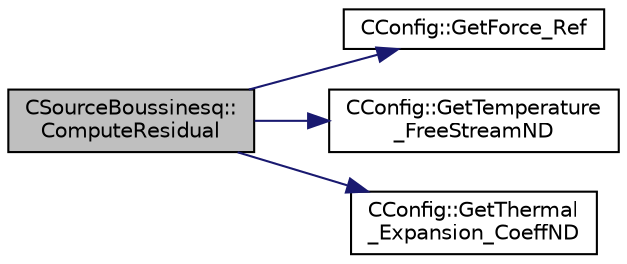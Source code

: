 digraph "CSourceBoussinesq::ComputeResidual"
{
 // LATEX_PDF_SIZE
  edge [fontname="Helvetica",fontsize="10",labelfontname="Helvetica",labelfontsize="10"];
  node [fontname="Helvetica",fontsize="10",shape=record];
  rankdir="LR";
  Node1 [label="CSourceBoussinesq::\lComputeResidual",height=0.2,width=0.4,color="black", fillcolor="grey75", style="filled", fontcolor="black",tooltip="Source term integration for the Boussinesq approximation."];
  Node1 -> Node2 [color="midnightblue",fontsize="10",style="solid",fontname="Helvetica"];
  Node2 [label="CConfig::GetForce_Ref",height=0.2,width=0.4,color="black", fillcolor="white", style="filled",URL="$classCConfig.html#a91b9b425585093c09d9cb40fed1df72f",tooltip="Get the value of the reference force for non-dimensionalization."];
  Node1 -> Node3 [color="midnightblue",fontsize="10",style="solid",fontname="Helvetica"];
  Node3 [label="CConfig::GetTemperature\l_FreeStreamND",height=0.2,width=0.4,color="black", fillcolor="white", style="filled",URL="$classCConfig.html#afa49e1ce7793a31cc572d957caffaef9",tooltip="Get the value of the non-dimensionalized freestream temperature."];
  Node1 -> Node4 [color="midnightblue",fontsize="10",style="solid",fontname="Helvetica"];
  Node4 [label="CConfig::GetThermal\l_Expansion_CoeffND",height=0.2,width=0.4,color="black", fillcolor="white", style="filled",URL="$classCConfig.html#aa264165c720db3f008e638a16ee3bd25",tooltip="Get the non-dim. thermal expansion coefficient."];
}
